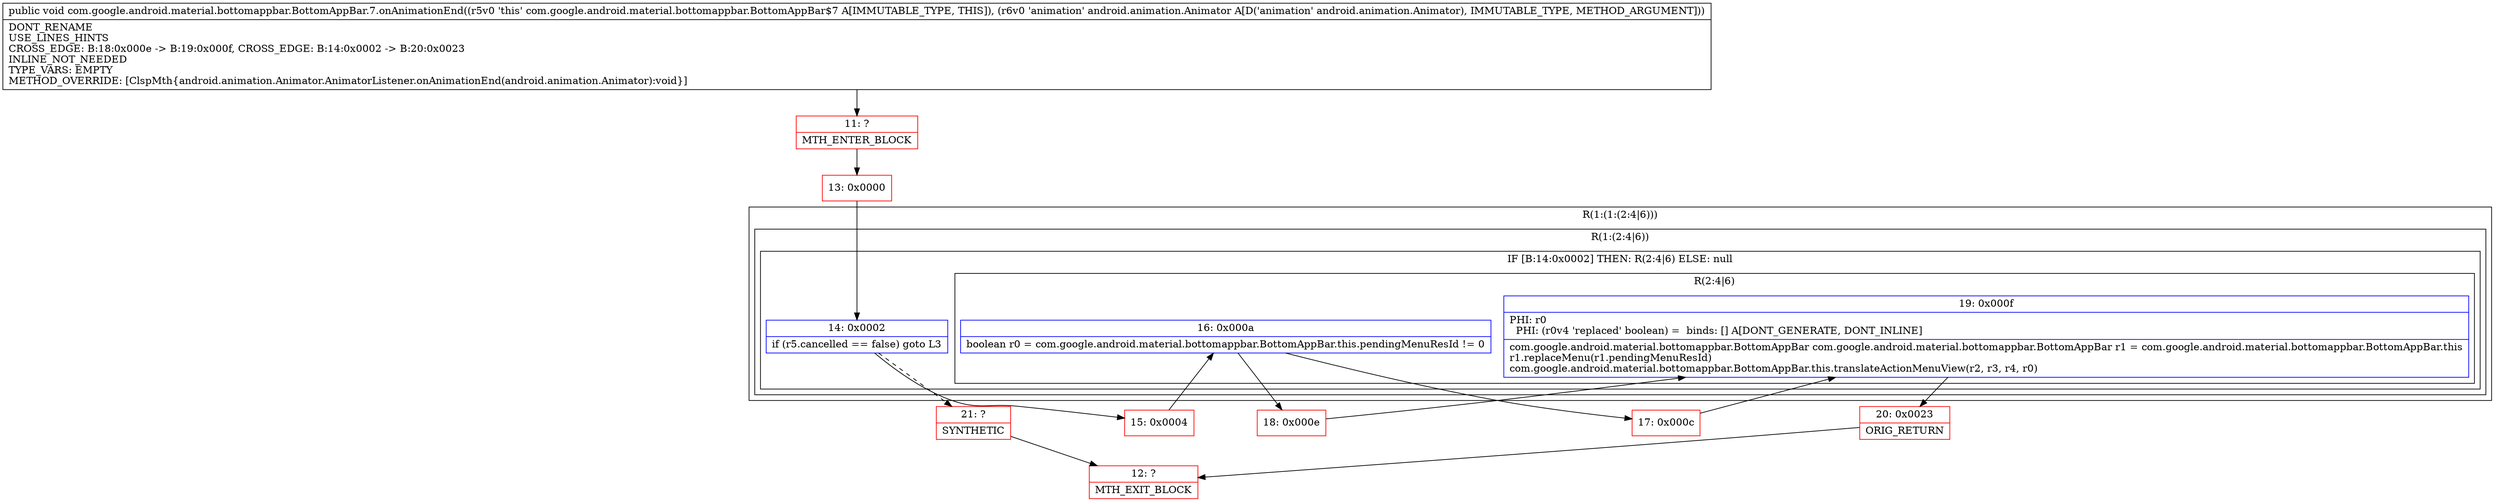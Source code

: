 digraph "CFG forcom.google.android.material.bottomappbar.BottomAppBar.7.onAnimationEnd(Landroid\/animation\/Animator;)V" {
subgraph cluster_Region_1470386268 {
label = "R(1:(1:(2:4|6)))";
node [shape=record,color=blue];
subgraph cluster_Region_1156527173 {
label = "R(1:(2:4|6))";
node [shape=record,color=blue];
subgraph cluster_IfRegion_1548562073 {
label = "IF [B:14:0x0002] THEN: R(2:4|6) ELSE: null";
node [shape=record,color=blue];
Node_14 [shape=record,label="{14\:\ 0x0002|if (r5.cancelled == false) goto L3\l}"];
subgraph cluster_Region_1900253755 {
label = "R(2:4|6)";
node [shape=record,color=blue];
Node_16 [shape=record,label="{16\:\ 0x000a|boolean r0 = com.google.android.material.bottomappbar.BottomAppBar.this.pendingMenuResId != 0\l}"];
Node_19 [shape=record,label="{19\:\ 0x000f|PHI: r0 \l  PHI: (r0v4 'replaced' boolean) =  binds: [] A[DONT_GENERATE, DONT_INLINE]\l|com.google.android.material.bottomappbar.BottomAppBar com.google.android.material.bottomappbar.BottomAppBar r1 = com.google.android.material.bottomappbar.BottomAppBar.this\lr1.replaceMenu(r1.pendingMenuResId)\lcom.google.android.material.bottomappbar.BottomAppBar.this.translateActionMenuView(r2, r3, r4, r0)\l}"];
}
}
}
}
Node_11 [shape=record,color=red,label="{11\:\ ?|MTH_ENTER_BLOCK\l}"];
Node_13 [shape=record,color=red,label="{13\:\ 0x0000}"];
Node_15 [shape=record,color=red,label="{15\:\ 0x0004}"];
Node_17 [shape=record,color=red,label="{17\:\ 0x000c}"];
Node_20 [shape=record,color=red,label="{20\:\ 0x0023|ORIG_RETURN\l}"];
Node_12 [shape=record,color=red,label="{12\:\ ?|MTH_EXIT_BLOCK\l}"];
Node_18 [shape=record,color=red,label="{18\:\ 0x000e}"];
Node_21 [shape=record,color=red,label="{21\:\ ?|SYNTHETIC\l}"];
MethodNode[shape=record,label="{public void com.google.android.material.bottomappbar.BottomAppBar.7.onAnimationEnd((r5v0 'this' com.google.android.material.bottomappbar.BottomAppBar$7 A[IMMUTABLE_TYPE, THIS]), (r6v0 'animation' android.animation.Animator A[D('animation' android.animation.Animator), IMMUTABLE_TYPE, METHOD_ARGUMENT]))  | DONT_RENAME\lUSE_LINES_HINTS\lCROSS_EDGE: B:18:0x000e \-\> B:19:0x000f, CROSS_EDGE: B:14:0x0002 \-\> B:20:0x0023\lINLINE_NOT_NEEDED\lTYPE_VARS: EMPTY\lMETHOD_OVERRIDE: [ClspMth\{android.animation.Animator.AnimatorListener.onAnimationEnd(android.animation.Animator):void\}]\l}"];
MethodNode -> Node_11;Node_14 -> Node_15;
Node_14 -> Node_21[style=dashed];
Node_16 -> Node_17;
Node_16 -> Node_18;
Node_19 -> Node_20;
Node_11 -> Node_13;
Node_13 -> Node_14;
Node_15 -> Node_16;
Node_17 -> Node_19;
Node_20 -> Node_12;
Node_18 -> Node_19;
Node_21 -> Node_12;
}

